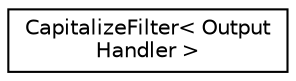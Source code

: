 digraph "Graphical Class Hierarchy"
{
  edge [fontname="Helvetica",fontsize="10",labelfontname="Helvetica",labelfontsize="10"];
  node [fontname="Helvetica",fontsize="10",shape=record];
  rankdir="LR";
  Node0 [label="CapitalizeFilter\< Output\lHandler \>",height=0.2,width=0.4,color="black", fillcolor="white", style="filled",URL="$structCapitalizeFilter.html"];
}
